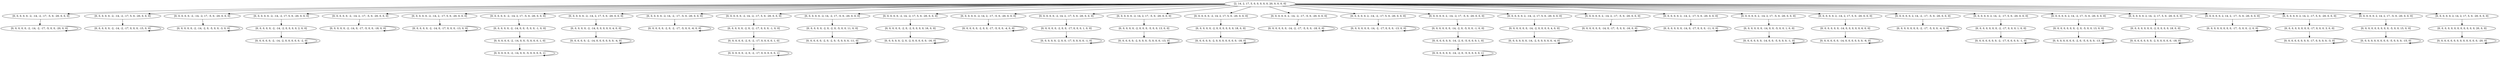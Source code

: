 digraph tree {
    "[2, 14, 2, 17, 5, 0, 0, 0, 0, 0, 20, 0, 0, 0, 0]";
    "[0, 0, 0, 0, 0, -2, -14, -2, -17, -5, 0, -20, 0, 0, 0]";
    "[0, 0, 0, 0, 0, -2, -14, -2, -17, -5, 0, 0, -20, 0, 0]";
    "[0, 0, 0, 0, 0, -2, -14, -2, -17, -5, 0, 0, -20, 0, 0]";
    "[0, 0, 0, 0, 0, -2, -14, -2, -17, 5, 0, -20, 0, 0, 0]";
    "[0, 0, 0, 0, 0, -2, -14, -2, -17, 0, 0, 0, -15, 0, 0]";
    "[0, 0, 0, 0, 0, -2, -14, -2, -17, 0, 0, 0, -15, 0, 0]";
    "[0, 0, 0, 0, 0, -2, -14, -2, 17, -5, 0, -20, 0, 0, 0]";
    "[0, 0, 0, 0, 0, -2, -14, -2, 0, -5, 0, 0, -3, 0, 0]";
    "[0, 0, 0, 0, 0, -2, -14, -2, 0, -5, 0, 0, -3, 0, 0]";
    "[0, 0, 0, 0, 0, -2, -14, -2, 17, 5, 0, -20, 0, 0, 0]";
    "[0, 0, 0, 0, 0, -2, -14, -2, 0, 0, 0, 0, 2, 0, 0]";
    "[0, 0, 0, 0, 0, -2, -14, -2, 0, 0, 0, 0, 0, -2, 0]";
    "[0, 0, 0, 0, 0, -2, -14, -2, 0, 0, 0, 0, 0, -2, 0]";
    "[0, 0, 0, 0, 0, -2, -14, 2, -17, -5, 0, -20, 0, 0, 0]";
    "[0, 0, 0, 0, 0, -2, -14, 0, -17, -5, 0, 0, -18, 0, 0]";
    "[0, 0, 0, 0, 0, -2, -14, 0, -17, -5, 0, 0, -18, 0, 0]";
    "[0, 0, 0, 0, 0, -2, -14, 2, -17, 5, 0, -20, 0, 0, 0]";
    "[0, 0, 0, 0, 0, -2, -14, 0, -17, 0, 0, 0, -13, 0, 0]";
    "[0, 0, 0, 0, 0, -2, -14, 0, -17, 0, 0, 0, -13, 0, 0]";
    "[0, 0, 0, 0, 0, -2, -14, 2, 17, -5, 0, -20, 0, 0, 0]";
    "[0, 0, 0, 0, 0, -2, -14, 0, 0, -5, 0, 0, -1, 0, 0]";
    "[0, 0, 0, 0, 0, -2, -14, 0, 0, -5, 0, 0, 0, 1, 0]";
    "[0, 0, 0, 0, 0, -2, -14, 0, 0, -5, 0, 0, 0, 0, 1]";
    "[0, 0, 0, 0, 0, -2, -14, 0, 0, -5, 0, 0, 0, 0, 1]";
    "[0, 0, 0, 0, 0, -2, -14, 2, 17, 5, 0, -20, 0, 0, 0]";
    "[0, 0, 0, 0, 0, -2, -14, 0, 0, 0, 0, 0, 4, 0, 0]";
    "[0, 0, 0, 0, 0, -2, -14, 0, 0, 0, 0, 0, 0, -4, 0]";
    "[0, 0, 0, 0, 0, -2, -14, 0, 0, 0, 0, 0, 0, -4, 0]";
    "[0, 0, 0, 0, 0, -2, 14, -2, -17, -5, 0, -20, 0, 0, 0]";
    "[0, 0, 0, 0, 0, -2, 0, -2, -17, -5, 0, 0, -6, 0, 0]";
    "[0, 0, 0, 0, 0, -2, 0, -2, -17, -5, 0, 0, -6, 0, 0]";
    "[0, 0, 0, 0, 0, -2, 14, -2, -17, 5, 0, -20, 0, 0, 0]";
    "[0, 0, 0, 0, 0, -2, 0, -2, -17, 0, 0, 0, -1, 0, 0]";
    "[0, 0, 0, 0, 0, -2, 0, -2, -17, 0, 0, 0, 0, 1, 0]";
    "[0, 0, 0, 0, 0, -2, 0, -2, -17, 0, 0, 0, 0, 0, 1]";
    "[0, 0, 0, 0, 0, -2, 0, -2, -17, 0, 0, 0, 0, 0, 1]";
    "[0, 0, 0, 0, 0, -2, 14, -2, 17, -5, 0, -20, 0, 0, 0]";
    "[0, 0, 0, 0, 0, -2, 0, -2, 0, -5, 0, 0, 11, 0, 0]";
    "[0, 0, 0, 0, 0, -2, 0, -2, 0, -5, 0, 0, 0, -11, 0]";
    "[0, 0, 0, 0, 0, -2, 0, -2, 0, -5, 0, 0, 0, -11, 0]";
    "[0, 0, 0, 0, 0, -2, 14, -2, 17, 5, 0, -20, 0, 0, 0]";
    "[0, 0, 0, 0, 0, -2, 0, -2, 0, 0, 0, 0, 16, 0, 0]";
    "[0, 0, 0, 0, 0, -2, 0, -2, 0, 0, 0, 0, 0, -16, 0]";
    "[0, 0, 0, 0, 0, -2, 0, -2, 0, 0, 0, 0, 0, -16, 0]";
    "[0, 0, 0, 0, 0, -2, 14, 2, -17, -5, 0, -20, 0, 0, 0]";
    "[0, 0, 0, 0, 0, -2, 0, 0, -17, -5, 0, 0, -4, 0, 0]";
    "[0, 0, 0, 0, 0, -2, 0, 0, -17, -5, 0, 0, -4, 0, 0]";
    "[0, 0, 0, 0, 0, -2, 14, 2, -17, 5, 0, -20, 0, 0, 0]";
    "[0, 0, 0, 0, 0, -2, 0, 0, -17, 0, 0, 0, 1, 0, 0]";
    "[0, 0, 0, 0, 0, -2, 0, 0, -17, 0, 0, 0, 0, -1, 0]";
    "[0, 0, 0, 0, 0, -2, 0, 0, -17, 0, 0, 0, 0, -1, 0]";
    "[0, 0, 0, 0, 0, -2, 14, 2, 17, -5, 0, -20, 0, 0, 0]";
    "[0, 0, 0, 0, 0, -2, 0, 0, 0, -5, 0, 0, 13, 0, 0]";
    "[0, 0, 0, 0, 0, -2, 0, 0, 0, -5, 0, 0, 0, -13, 0]";
    "[0, 0, 0, 0, 0, -2, 0, 0, 0, -5, 0, 0, 0, -13, 0]";
    "[0, 0, 0, 0, 0, -2, 14, 2, 17, 5, 0, -20, 0, 0, 0]";
    "[0, 0, 0, 0, 0, -2, 0, 0, 0, 0, 0, 0, 18, 0, 0]";
    "[0, 0, 0, 0, 0, -2, 0, 0, 0, 0, 0, 0, 0, -18, 0]";
    "[0, 0, 0, 0, 0, -2, 0, 0, 0, 0, 0, 0, 0, -18, 0]";
    "[0, 0, 0, 0, 0, 2, -14, -2, -17, -5, 0, -20, 0, 0, 0]";
    "[0, 0, 0, 0, 0, 0, -14, -2, -17, -5, 0, 0, -18, 0, 0]";
    "[0, 0, 0, 0, 0, 0, -14, -2, -17, -5, 0, 0, -18, 0, 0]";
    "[0, 0, 0, 0, 0, 2, -14, -2, -17, 5, 0, -20, 0, 0, 0]";
    "[0, 0, 0, 0, 0, 0, -14, -2, -17, 0, 0, 0, -13, 0, 0]";
    "[0, 0, 0, 0, 0, 0, -14, -2, -17, 0, 0, 0, -13, 0, 0]";
    "[0, 0, 0, 0, 0, 2, -14, -2, 17, -5, 0, -20, 0, 0, 0]";
    "[0, 0, 0, 0, 0, 0, -14, -2, 0, -5, 0, 0, -1, 0, 0]";
    "[0, 0, 0, 0, 0, 0, -14, -2, 0, -5, 0, 0, 0, 1, 0]";
    "[0, 0, 0, 0, 0, 0, -14, -2, 0, -5, 0, 0, 0, 0, 1]";
    "[0, 0, 0, 0, 0, 0, -14, -2, 0, -5, 0, 0, 0, 0, 1]";
    "[0, 0, 0, 0, 0, 2, -14, -2, 17, 5, 0, -20, 0, 0, 0]";
    "[0, 0, 0, 0, 0, 0, -14, -2, 0, 0, 0, 0, 4, 0, 0]";
    "[0, 0, 0, 0, 0, 0, -14, -2, 0, 0, 0, 0, 0, -4, 0]";
    "[0, 0, 0, 0, 0, 0, -14, -2, 0, 0, 0, 0, 0, -4, 0]";
    "[0, 0, 0, 0, 0, 2, -14, 2, -17, -5, 0, -20, 0, 0, 0]";
    "[0, 0, 0, 0, 0, 0, -14, 0, -17, -5, 0, 0, -16, 0, 0]";
    "[0, 0, 0, 0, 0, 0, -14, 0, -17, -5, 0, 0, -16, 0, 0]";
    "[0, 0, 0, 0, 0, 2, -14, 2, -17, 5, 0, -20, 0, 0, 0]";
    "[0, 0, 0, 0, 0, 0, -14, 0, -17, 0, 0, 0, -11, 0, 0]";
    "[0, 0, 0, 0, 0, 0, -14, 0, -17, 0, 0, 0, -11, 0, 0]";
    "[0, 0, 0, 0, 0, 2, -14, 2, 17, -5, 0, -20, 0, 0, 0]";
    "[0, 0, 0, 0, 0, 0, -14, 0, 0, -5, 0, 0, 1, 0, 0]";
    "[0, 0, 0, 0, 0, 0, -14, 0, 0, -5, 0, 0, 0, -1, 0]";
    "[0, 0, 0, 0, 0, 0, -14, 0, 0, -5, 0, 0, 0, -1, 0]";
    "[0, 0, 0, 0, 0, 2, -14, 2, 17, 5, 0, -20, 0, 0, 0]";
    "[0, 0, 0, 0, 0, 0, -14, 0, 0, 0, 0, 0, 6, 0, 0]";
    "[0, 0, 0, 0, 0, 0, -14, 0, 0, 0, 0, 0, 0, -6, 0]";
    "[0, 0, 0, 0, 0, 0, -14, 0, 0, 0, 0, 0, 0, -6, 0]";
    "[0, 0, 0, 0, 0, 2, 14, -2, -17, -5, 0, -20, 0, 0, 0]";
    "[0, 0, 0, 0, 0, 0, 0, -2, -17, -5, 0, 0, -4, 0, 0]";
    "[0, 0, 0, 0, 0, 0, 0, -2, -17, -5, 0, 0, -4, 0, 0]";
    "[0, 0, 0, 0, 0, 2, 14, -2, -17, 5, 0, -20, 0, 0, 0]";
    "[0, 0, 0, 0, 0, 0, 0, -2, -17, 0, 0, 0, 1, 0, 0]";
    "[0, 0, 0, 0, 0, 0, 0, -2, -17, 0, 0, 0, 0, -1, 0]";
    "[0, 0, 0, 0, 0, 0, 0, -2, -17, 0, 0, 0, 0, -1, 0]";
    "[0, 0, 0, 0, 0, 2, 14, -2, 17, -5, 0, -20, 0, 0, 0]";
    "[0, 0, 0, 0, 0, 0, 0, -2, 0, -5, 0, 0, 13, 0, 0]";
    "[0, 0, 0, 0, 0, 0, 0, -2, 0, -5, 0, 0, 0, -13, 0]";
    "[0, 0, 0, 0, 0, 0, 0, -2, 0, -5, 0, 0, 0, -13, 0]";
    "[0, 0, 0, 0, 0, 2, 14, -2, 17, 5, 0, -20, 0, 0, 0]";
    "[0, 0, 0, 0, 0, 0, 0, -2, 0, 0, 0, 0, 18, 0, 0]";
    "[0, 0, 0, 0, 0, 0, 0, -2, 0, 0, 0, 0, 0, -18, 0]";
    "[0, 0, 0, 0, 0, 0, 0, -2, 0, 0, 0, 0, 0, -18, 0]";
    "[0, 0, 0, 0, 0, 2, 14, 2, -17, -5, 0, -20, 0, 0, 0]";
    "[0, 0, 0, 0, 0, 0, 0, 0, -17, -5, 0, 0, -2, 0, 0]";
    "[0, 0, 0, 0, 0, 0, 0, 0, -17, -5, 0, 0, -2, 0, 0]";
    "[0, 0, 0, 0, 0, 2, 14, 2, -17, 5, 0, -20, 0, 0, 0]";
    "[0, 0, 0, 0, 0, 0, 0, 0, -17, 0, 0, 0, 3, 0, 0]";
    "[0, 0, 0, 0, 0, 0, 0, 0, -17, 0, 0, 0, 0, -3, 0]";
    "[0, 0, 0, 0, 0, 0, 0, 0, -17, 0, 0, 0, 0, -3, 0]";
    "[0, 0, 0, 0, 0, 2, 14, 2, 17, -5, 0, -20, 0, 0, 0]";
    "[0, 0, 0, 0, 0, 0, 0, 0, 0, -5, 0, 0, 15, 0, 0]";
    "[0, 0, 0, 0, 0, 0, 0, 0, 0, -5, 0, 0, 0, -15, 0]";
    "[0, 0, 0, 0, 0, 0, 0, 0, 0, -5, 0, 0, 0, -15, 0]";
    "[0, 0, 0, 0, 0, 2, 14, 2, 17, 5, 0, -20, 0, 0, 0]";
    "[0, 0, 0, 0, 0, 0, 0, 0, 0, 0, 0, 0, 20, 0, 0]";
    "[0, 0, 0, 0, 0, 0, 0, 0, 0, 0, 0, 0, 0, -20, 0]";
    "[0, 0, 0, 0, 0, 0, 0, 0, 0, 0, 0, 0, 0, -20, 0]";
    "[2, 14, 2, 17, 5, 0, 0, 0, 0, 0, 20, 0, 0, 0, 0]" -> "[0, 0, 0, 0, 0, -2, -14, -2, -17, -5, 0, -20, 0, 0, 0]";
    "[2, 14, 2, 17, 5, 0, 0, 0, 0, 0, 20, 0, 0, 0, 0]" -> "[0, 0, 0, 0, 0, -2, -14, -2, -17, 5, 0, -20, 0, 0, 0]";
    "[2, 14, 2, 17, 5, 0, 0, 0, 0, 0, 20, 0, 0, 0, 0]" -> "[0, 0, 0, 0, 0, -2, -14, -2, 17, -5, 0, -20, 0, 0, 0]";
    "[2, 14, 2, 17, 5, 0, 0, 0, 0, 0, 20, 0, 0, 0, 0]" -> "[0, 0, 0, 0, 0, -2, -14, -2, 17, 5, 0, -20, 0, 0, 0]";
    "[2, 14, 2, 17, 5, 0, 0, 0, 0, 0, 20, 0, 0, 0, 0]" -> "[0, 0, 0, 0, 0, -2, -14, 2, -17, -5, 0, -20, 0, 0, 0]";
    "[2, 14, 2, 17, 5, 0, 0, 0, 0, 0, 20, 0, 0, 0, 0]" -> "[0, 0, 0, 0, 0, -2, -14, 2, -17, 5, 0, -20, 0, 0, 0]";
    "[2, 14, 2, 17, 5, 0, 0, 0, 0, 0, 20, 0, 0, 0, 0]" -> "[0, 0, 0, 0, 0, -2, -14, 2, 17, -5, 0, -20, 0, 0, 0]";
    "[2, 14, 2, 17, 5, 0, 0, 0, 0, 0, 20, 0, 0, 0, 0]" -> "[0, 0, 0, 0, 0, -2, -14, 2, 17, 5, 0, -20, 0, 0, 0]";
    "[2, 14, 2, 17, 5, 0, 0, 0, 0, 0, 20, 0, 0, 0, 0]" -> "[0, 0, 0, 0, 0, -2, 14, -2, -17, -5, 0, -20, 0, 0, 0]";
    "[2, 14, 2, 17, 5, 0, 0, 0, 0, 0, 20, 0, 0, 0, 0]" -> "[0, 0, 0, 0, 0, -2, 14, -2, -17, 5, 0, -20, 0, 0, 0]";
    "[2, 14, 2, 17, 5, 0, 0, 0, 0, 0, 20, 0, 0, 0, 0]" -> "[0, 0, 0, 0, 0, -2, 14, -2, 17, -5, 0, -20, 0, 0, 0]";
    "[2, 14, 2, 17, 5, 0, 0, 0, 0, 0, 20, 0, 0, 0, 0]" -> "[0, 0, 0, 0, 0, -2, 14, -2, 17, 5, 0, -20, 0, 0, 0]";
    "[2, 14, 2, 17, 5, 0, 0, 0, 0, 0, 20, 0, 0, 0, 0]" -> "[0, 0, 0, 0, 0, -2, 14, 2, -17, -5, 0, -20, 0, 0, 0]";
    "[2, 14, 2, 17, 5, 0, 0, 0, 0, 0, 20, 0, 0, 0, 0]" -> "[0, 0, 0, 0, 0, -2, 14, 2, -17, 5, 0, -20, 0, 0, 0]";
    "[2, 14, 2, 17, 5, 0, 0, 0, 0, 0, 20, 0, 0, 0, 0]" -> "[0, 0, 0, 0, 0, -2, 14, 2, 17, -5, 0, -20, 0, 0, 0]";
    "[2, 14, 2, 17, 5, 0, 0, 0, 0, 0, 20, 0, 0, 0, 0]" -> "[0, 0, 0, 0, 0, -2, 14, 2, 17, 5, 0, -20, 0, 0, 0]";
    "[2, 14, 2, 17, 5, 0, 0, 0, 0, 0, 20, 0, 0, 0, 0]" -> "[0, 0, 0, 0, 0, 2, -14, -2, -17, -5, 0, -20, 0, 0, 0]";
    "[2, 14, 2, 17, 5, 0, 0, 0, 0, 0, 20, 0, 0, 0, 0]" -> "[0, 0, 0, 0, 0, 2, -14, -2, -17, 5, 0, -20, 0, 0, 0]";
    "[2, 14, 2, 17, 5, 0, 0, 0, 0, 0, 20, 0, 0, 0, 0]" -> "[0, 0, 0, 0, 0, 2, -14, -2, 17, -5, 0, -20, 0, 0, 0]";
    "[2, 14, 2, 17, 5, 0, 0, 0, 0, 0, 20, 0, 0, 0, 0]" -> "[0, 0, 0, 0, 0, 2, -14, -2, 17, 5, 0, -20, 0, 0, 0]";
    "[2, 14, 2, 17, 5, 0, 0, 0, 0, 0, 20, 0, 0, 0, 0]" -> "[0, 0, 0, 0, 0, 2, -14, 2, -17, -5, 0, -20, 0, 0, 0]";
    "[2, 14, 2, 17, 5, 0, 0, 0, 0, 0, 20, 0, 0, 0, 0]" -> "[0, 0, 0, 0, 0, 2, -14, 2, -17, 5, 0, -20, 0, 0, 0]";
    "[2, 14, 2, 17, 5, 0, 0, 0, 0, 0, 20, 0, 0, 0, 0]" -> "[0, 0, 0, 0, 0, 2, -14, 2, 17, -5, 0, -20, 0, 0, 0]";
    "[2, 14, 2, 17, 5, 0, 0, 0, 0, 0, 20, 0, 0, 0, 0]" -> "[0, 0, 0, 0, 0, 2, -14, 2, 17, 5, 0, -20, 0, 0, 0]";
    "[2, 14, 2, 17, 5, 0, 0, 0, 0, 0, 20, 0, 0, 0, 0]" -> "[0, 0, 0, 0, 0, 2, 14, -2, -17, -5, 0, -20, 0, 0, 0]";
    "[2, 14, 2, 17, 5, 0, 0, 0, 0, 0, 20, 0, 0, 0, 0]" -> "[0, 0, 0, 0, 0, 2, 14, -2, -17, 5, 0, -20, 0, 0, 0]";
    "[2, 14, 2, 17, 5, 0, 0, 0, 0, 0, 20, 0, 0, 0, 0]" -> "[0, 0, 0, 0, 0, 2, 14, -2, 17, -5, 0, -20, 0, 0, 0]";
    "[2, 14, 2, 17, 5, 0, 0, 0, 0, 0, 20, 0, 0, 0, 0]" -> "[0, 0, 0, 0, 0, 2, 14, -2, 17, 5, 0, -20, 0, 0, 0]";
    "[2, 14, 2, 17, 5, 0, 0, 0, 0, 0, 20, 0, 0, 0, 0]" -> "[0, 0, 0, 0, 0, 2, 14, 2, -17, -5, 0, -20, 0, 0, 0]";
    "[2, 14, 2, 17, 5, 0, 0, 0, 0, 0, 20, 0, 0, 0, 0]" -> "[0, 0, 0, 0, 0, 2, 14, 2, -17, 5, 0, -20, 0, 0, 0]";
    "[2, 14, 2, 17, 5, 0, 0, 0, 0, 0, 20, 0, 0, 0, 0]" -> "[0, 0, 0, 0, 0, 2, 14, 2, 17, -5, 0, -20, 0, 0, 0]";
    "[2, 14, 2, 17, 5, 0, 0, 0, 0, 0, 20, 0, 0, 0, 0]" -> "[0, 0, 0, 0, 0, 2, 14, 2, 17, 5, 0, -20, 0, 0, 0]";
    "[0, 0, 0, 0, 0, -2, -14, -2, -17, -5, 0, -20, 0, 0, 0]" -> "[0, 0, 0, 0, 0, -2, -14, -2, -17, -5, 0, 0, -20, 0, 0]";
    "[0, 0, 0, 0, 0, -2, -14, -2, -17, -5, 0, 0, -20, 0, 0]" -> "[0, 0, 0, 0, 0, -2, -14, -2, -17, -5, 0, 0, -20, 0, 0]";
    "[0, 0, 0, 0, 0, -2, -14, -2, -17, 5, 0, -20, 0, 0, 0]" -> "[0, 0, 0, 0, 0, -2, -14, -2, -17, 0, 0, 0, -15, 0, 0]";
    "[0, 0, 0, 0, 0, -2, -14, -2, -17, 0, 0, 0, -15, 0, 0]" -> "[0, 0, 0, 0, 0, -2, -14, -2, -17, 0, 0, 0, -15, 0, 0]";
    "[0, 0, 0, 0, 0, -2, -14, -2, 17, -5, 0, -20, 0, 0, 0]" -> "[0, 0, 0, 0, 0, -2, -14, -2, 0, -5, 0, 0, -3, 0, 0]";
    "[0, 0, 0, 0, 0, -2, -14, -2, 0, -5, 0, 0, -3, 0, 0]" -> "[0, 0, 0, 0, 0, -2, -14, -2, 0, -5, 0, 0, -3, 0, 0]";
    "[0, 0, 0, 0, 0, -2, -14, -2, 17, 5, 0, -20, 0, 0, 0]" -> "[0, 0, 0, 0, 0, -2, -14, -2, 0, 0, 0, 0, 2, 0, 0]";
    "[0, 0, 0, 0, 0, -2, -14, -2, 0, 0, 0, 0, 2, 0, 0]" -> "[0, 0, 0, 0, 0, -2, -14, -2, 0, 0, 0, 0, 0, -2, 0]";
    "[0, 0, 0, 0, 0, -2, -14, -2, 0, 0, 0, 0, 0, -2, 0]" -> "[0, 0, 0, 0, 0, -2, -14, -2, 0, 0, 0, 0, 0, -2, 0]";
    "[0, 0, 0, 0, 0, -2, -14, 2, -17, -5, 0, -20, 0, 0, 0]" -> "[0, 0, 0, 0, 0, -2, -14, 0, -17, -5, 0, 0, -18, 0, 0]";
    "[0, 0, 0, 0, 0, -2, -14, 0, -17, -5, 0, 0, -18, 0, 0]" -> "[0, 0, 0, 0, 0, -2, -14, 0, -17, -5, 0, 0, -18, 0, 0]";
    "[0, 0, 0, 0, 0, -2, -14, 2, -17, 5, 0, -20, 0, 0, 0]" -> "[0, 0, 0, 0, 0, -2, -14, 0, -17, 0, 0, 0, -13, 0, 0]";
    "[0, 0, 0, 0, 0, -2, -14, 0, -17, 0, 0, 0, -13, 0, 0]" -> "[0, 0, 0, 0, 0, -2, -14, 0, -17, 0, 0, 0, -13, 0, 0]";
    "[0, 0, 0, 0, 0, -2, -14, 2, 17, -5, 0, -20, 0, 0, 0]" -> "[0, 0, 0, 0, 0, -2, -14, 0, 0, -5, 0, 0, -1, 0, 0]";
    "[0, 0, 0, 0, 0, -2, -14, 0, 0, -5, 0, 0, -1, 0, 0]" -> "[0, 0, 0, 0, 0, -2, -14, 0, 0, -5, 0, 0, 0, 1, 0]";
    "[0, 0, 0, 0, 0, -2, -14, 0, 0, -5, 0, 0, 0, 1, 0]" -> "[0, 0, 0, 0, 0, -2, -14, 0, 0, -5, 0, 0, 0, 0, 1]";
    "[0, 0, 0, 0, 0, -2, -14, 0, 0, -5, 0, 0, 0, 0, 1]" -> "[0, 0, 0, 0, 0, -2, -14, 0, 0, -5, 0, 0, 0, 0, 1]";
    "[0, 0, 0, 0, 0, -2, -14, 2, 17, 5, 0, -20, 0, 0, 0]" -> "[0, 0, 0, 0, 0, -2, -14, 0, 0, 0, 0, 0, 4, 0, 0]";
    "[0, 0, 0, 0, 0, -2, -14, 0, 0, 0, 0, 0, 4, 0, 0]" -> "[0, 0, 0, 0, 0, -2, -14, 0, 0, 0, 0, 0, 0, -4, 0]";
    "[0, 0, 0, 0, 0, -2, -14, 0, 0, 0, 0, 0, 0, -4, 0]" -> "[0, 0, 0, 0, 0, -2, -14, 0, 0, 0, 0, 0, 0, -4, 0]";
    "[0, 0, 0, 0, 0, -2, 14, -2, -17, -5, 0, -20, 0, 0, 0]" -> "[0, 0, 0, 0, 0, -2, 0, -2, -17, -5, 0, 0, -6, 0, 0]";
    "[0, 0, 0, 0, 0, -2, 0, -2, -17, -5, 0, 0, -6, 0, 0]" -> "[0, 0, 0, 0, 0, -2, 0, -2, -17, -5, 0, 0, -6, 0, 0]";
    "[0, 0, 0, 0, 0, -2, 14, -2, -17, 5, 0, -20, 0, 0, 0]" -> "[0, 0, 0, 0, 0, -2, 0, -2, -17, 0, 0, 0, -1, 0, 0]";
    "[0, 0, 0, 0, 0, -2, 0, -2, -17, 0, 0, 0, -1, 0, 0]" -> "[0, 0, 0, 0, 0, -2, 0, -2, -17, 0, 0, 0, 0, 1, 0]";
    "[0, 0, 0, 0, 0, -2, 0, -2, -17, 0, 0, 0, 0, 1, 0]" -> "[0, 0, 0, 0, 0, -2, 0, -2, -17, 0, 0, 0, 0, 0, 1]";
    "[0, 0, 0, 0, 0, -2, 0, -2, -17, 0, 0, 0, 0, 0, 1]" -> "[0, 0, 0, 0, 0, -2, 0, -2, -17, 0, 0, 0, 0, 0, 1]";
    "[0, 0, 0, 0, 0, -2, 14, -2, 17, -5, 0, -20, 0, 0, 0]" -> "[0, 0, 0, 0, 0, -2, 0, -2, 0, -5, 0, 0, 11, 0, 0]";
    "[0, 0, 0, 0, 0, -2, 0, -2, 0, -5, 0, 0, 11, 0, 0]" -> "[0, 0, 0, 0, 0, -2, 0, -2, 0, -5, 0, 0, 0, -11, 0]";
    "[0, 0, 0, 0, 0, -2, 0, -2, 0, -5, 0, 0, 0, -11, 0]" -> "[0, 0, 0, 0, 0, -2, 0, -2, 0, -5, 0, 0, 0, -11, 0]";
    "[0, 0, 0, 0, 0, -2, 14, -2, 17, 5, 0, -20, 0, 0, 0]" -> "[0, 0, 0, 0, 0, -2, 0, -2, 0, 0, 0, 0, 16, 0, 0]";
    "[0, 0, 0, 0, 0, -2, 0, -2, 0, 0, 0, 0, 16, 0, 0]" -> "[0, 0, 0, 0, 0, -2, 0, -2, 0, 0, 0, 0, 0, -16, 0]";
    "[0, 0, 0, 0, 0, -2, 0, -2, 0, 0, 0, 0, 0, -16, 0]" -> "[0, 0, 0, 0, 0, -2, 0, -2, 0, 0, 0, 0, 0, -16, 0]";
    "[0, 0, 0, 0, 0, -2, 14, 2, -17, -5, 0, -20, 0, 0, 0]" -> "[0, 0, 0, 0, 0, -2, 0, 0, -17, -5, 0, 0, -4, 0, 0]";
    "[0, 0, 0, 0, 0, -2, 0, 0, -17, -5, 0, 0, -4, 0, 0]" -> "[0, 0, 0, 0, 0, -2, 0, 0, -17, -5, 0, 0, -4, 0, 0]";
    "[0, 0, 0, 0, 0, -2, 14, 2, -17, 5, 0, -20, 0, 0, 0]" -> "[0, 0, 0, 0, 0, -2, 0, 0, -17, 0, 0, 0, 1, 0, 0]";
    "[0, 0, 0, 0, 0, -2, 0, 0, -17, 0, 0, 0, 1, 0, 0]" -> "[0, 0, 0, 0, 0, -2, 0, 0, -17, 0, 0, 0, 0, -1, 0]";
    "[0, 0, 0, 0, 0, -2, 0, 0, -17, 0, 0, 0, 0, -1, 0]" -> "[0, 0, 0, 0, 0, -2, 0, 0, -17, 0, 0, 0, 0, -1, 0]";
    "[0, 0, 0, 0, 0, -2, 14, 2, 17, -5, 0, -20, 0, 0, 0]" -> "[0, 0, 0, 0, 0, -2, 0, 0, 0, -5, 0, 0, 13, 0, 0]";
    "[0, 0, 0, 0, 0, -2, 0, 0, 0, -5, 0, 0, 13, 0, 0]" -> "[0, 0, 0, 0, 0, -2, 0, 0, 0, -5, 0, 0, 0, -13, 0]";
    "[0, 0, 0, 0, 0, -2, 0, 0, 0, -5, 0, 0, 0, -13, 0]" -> "[0, 0, 0, 0, 0, -2, 0, 0, 0, -5, 0, 0, 0, -13, 0]";
    "[0, 0, 0, 0, 0, -2, 14, 2, 17, 5, 0, -20, 0, 0, 0]" -> "[0, 0, 0, 0, 0, -2, 0, 0, 0, 0, 0, 0, 18, 0, 0]";
    "[0, 0, 0, 0, 0, -2, 0, 0, 0, 0, 0, 0, 18, 0, 0]" -> "[0, 0, 0, 0, 0, -2, 0, 0, 0, 0, 0, 0, 0, -18, 0]";
    "[0, 0, 0, 0, 0, -2, 0, 0, 0, 0, 0, 0, 0, -18, 0]" -> "[0, 0, 0, 0, 0, -2, 0, 0, 0, 0, 0, 0, 0, -18, 0]";
    "[0, 0, 0, 0, 0, 2, -14, -2, -17, -5, 0, -20, 0, 0, 0]" -> "[0, 0, 0, 0, 0, 0, -14, -2, -17, -5, 0, 0, -18, 0, 0]";
    "[0, 0, 0, 0, 0, 0, -14, -2, -17, -5, 0, 0, -18, 0, 0]" -> "[0, 0, 0, 0, 0, 0, -14, -2, -17, -5, 0, 0, -18, 0, 0]";
    "[0, 0, 0, 0, 0, 2, -14, -2, -17, 5, 0, -20, 0, 0, 0]" -> "[0, 0, 0, 0, 0, 0, -14, -2, -17, 0, 0, 0, -13, 0, 0]";
    "[0, 0, 0, 0, 0, 0, -14, -2, -17, 0, 0, 0, -13, 0, 0]" -> "[0, 0, 0, 0, 0, 0, -14, -2, -17, 0, 0, 0, -13, 0, 0]";
    "[0, 0, 0, 0, 0, 2, -14, -2, 17, -5, 0, -20, 0, 0, 0]" -> "[0, 0, 0, 0, 0, 0, -14, -2, 0, -5, 0, 0, -1, 0, 0]";
    "[0, 0, 0, 0, 0, 0, -14, -2, 0, -5, 0, 0, -1, 0, 0]" -> "[0, 0, 0, 0, 0, 0, -14, -2, 0, -5, 0, 0, 0, 1, 0]";
    "[0, 0, 0, 0, 0, 0, -14, -2, 0, -5, 0, 0, 0, 1, 0]" -> "[0, 0, 0, 0, 0, 0, -14, -2, 0, -5, 0, 0, 0, 0, 1]";
    "[0, 0, 0, 0, 0, 0, -14, -2, 0, -5, 0, 0, 0, 0, 1]" -> "[0, 0, 0, 0, 0, 0, -14, -2, 0, -5, 0, 0, 0, 0, 1]";
    "[0, 0, 0, 0, 0, 2, -14, -2, 17, 5, 0, -20, 0, 0, 0]" -> "[0, 0, 0, 0, 0, 0, -14, -2, 0, 0, 0, 0, 4, 0, 0]";
    "[0, 0, 0, 0, 0, 0, -14, -2, 0, 0, 0, 0, 4, 0, 0]" -> "[0, 0, 0, 0, 0, 0, -14, -2, 0, 0, 0, 0, 0, -4, 0]";
    "[0, 0, 0, 0, 0, 0, -14, -2, 0, 0, 0, 0, 0, -4, 0]" -> "[0, 0, 0, 0, 0, 0, -14, -2, 0, 0, 0, 0, 0, -4, 0]";
    "[0, 0, 0, 0, 0, 2, -14, 2, -17, -5, 0, -20, 0, 0, 0]" -> "[0, 0, 0, 0, 0, 0, -14, 0, -17, -5, 0, 0, -16, 0, 0]";
    "[0, 0, 0, 0, 0, 0, -14, 0, -17, -5, 0, 0, -16, 0, 0]" -> "[0, 0, 0, 0, 0, 0, -14, 0, -17, -5, 0, 0, -16, 0, 0]";
    "[0, 0, 0, 0, 0, 2, -14, 2, -17, 5, 0, -20, 0, 0, 0]" -> "[0, 0, 0, 0, 0, 0, -14, 0, -17, 0, 0, 0, -11, 0, 0]";
    "[0, 0, 0, 0, 0, 0, -14, 0, -17, 0, 0, 0, -11, 0, 0]" -> "[0, 0, 0, 0, 0, 0, -14, 0, -17, 0, 0, 0, -11, 0, 0]";
    "[0, 0, 0, 0, 0, 2, -14, 2, 17, -5, 0, -20, 0, 0, 0]" -> "[0, 0, 0, 0, 0, 0, -14, 0, 0, -5, 0, 0, 1, 0, 0]";
    "[0, 0, 0, 0, 0, 0, -14, 0, 0, -5, 0, 0, 1, 0, 0]" -> "[0, 0, 0, 0, 0, 0, -14, 0, 0, -5, 0, 0, 0, -1, 0]";
    "[0, 0, 0, 0, 0, 0, -14, 0, 0, -5, 0, 0, 0, -1, 0]" -> "[0, 0, 0, 0, 0, 0, -14, 0, 0, -5, 0, 0, 0, -1, 0]";
    "[0, 0, 0, 0, 0, 2, -14, 2, 17, 5, 0, -20, 0, 0, 0]" -> "[0, 0, 0, 0, 0, 0, -14, 0, 0, 0, 0, 0, 6, 0, 0]";
    "[0, 0, 0, 0, 0, 0, -14, 0, 0, 0, 0, 0, 6, 0, 0]" -> "[0, 0, 0, 0, 0, 0, -14, 0, 0, 0, 0, 0, 0, -6, 0]";
    "[0, 0, 0, 0, 0, 0, -14, 0, 0, 0, 0, 0, 0, -6, 0]" -> "[0, 0, 0, 0, 0, 0, -14, 0, 0, 0, 0, 0, 0, -6, 0]";
    "[0, 0, 0, 0, 0, 2, 14, -2, -17, -5, 0, -20, 0, 0, 0]" -> "[0, 0, 0, 0, 0, 0, 0, -2, -17, -5, 0, 0, -4, 0, 0]";
    "[0, 0, 0, 0, 0, 0, 0, -2, -17, -5, 0, 0, -4, 0, 0]" -> "[0, 0, 0, 0, 0, 0, 0, -2, -17, -5, 0, 0, -4, 0, 0]";
    "[0, 0, 0, 0, 0, 2, 14, -2, -17, 5, 0, -20, 0, 0, 0]" -> "[0, 0, 0, 0, 0, 0, 0, -2, -17, 0, 0, 0, 1, 0, 0]";
    "[0, 0, 0, 0, 0, 0, 0, -2, -17, 0, 0, 0, 1, 0, 0]" -> "[0, 0, 0, 0, 0, 0, 0, -2, -17, 0, 0, 0, 0, -1, 0]";
    "[0, 0, 0, 0, 0, 0, 0, -2, -17, 0, 0, 0, 0, -1, 0]" -> "[0, 0, 0, 0, 0, 0, 0, -2, -17, 0, 0, 0, 0, -1, 0]";
    "[0, 0, 0, 0, 0, 2, 14, -2, 17, -5, 0, -20, 0, 0, 0]" -> "[0, 0, 0, 0, 0, 0, 0, -2, 0, -5, 0, 0, 13, 0, 0]";
    "[0, 0, 0, 0, 0, 0, 0, -2, 0, -5, 0, 0, 13, 0, 0]" -> "[0, 0, 0, 0, 0, 0, 0, -2, 0, -5, 0, 0, 0, -13, 0]";
    "[0, 0, 0, 0, 0, 0, 0, -2, 0, -5, 0, 0, 0, -13, 0]" -> "[0, 0, 0, 0, 0, 0, 0, -2, 0, -5, 0, 0, 0, -13, 0]";
    "[0, 0, 0, 0, 0, 2, 14, -2, 17, 5, 0, -20, 0, 0, 0]" -> "[0, 0, 0, 0, 0, 0, 0, -2, 0, 0, 0, 0, 18, 0, 0]";
    "[0, 0, 0, 0, 0, 0, 0, -2, 0, 0, 0, 0, 18, 0, 0]" -> "[0, 0, 0, 0, 0, 0, 0, -2, 0, 0, 0, 0, 0, -18, 0]";
    "[0, 0, 0, 0, 0, 0, 0, -2, 0, 0, 0, 0, 0, -18, 0]" -> "[0, 0, 0, 0, 0, 0, 0, -2, 0, 0, 0, 0, 0, -18, 0]";
    "[0, 0, 0, 0, 0, 2, 14, 2, -17, -5, 0, -20, 0, 0, 0]" -> "[0, 0, 0, 0, 0, 0, 0, 0, -17, -5, 0, 0, -2, 0, 0]";
    "[0, 0, 0, 0, 0, 0, 0, 0, -17, -5, 0, 0, -2, 0, 0]" -> "[0, 0, 0, 0, 0, 0, 0, 0, -17, -5, 0, 0, -2, 0, 0]";
    "[0, 0, 0, 0, 0, 2, 14, 2, -17, 5, 0, -20, 0, 0, 0]" -> "[0, 0, 0, 0, 0, 0, 0, 0, -17, 0, 0, 0, 3, 0, 0]";
    "[0, 0, 0, 0, 0, 0, 0, 0, -17, 0, 0, 0, 3, 0, 0]" -> "[0, 0, 0, 0, 0, 0, 0, 0, -17, 0, 0, 0, 0, -3, 0]";
    "[0, 0, 0, 0, 0, 0, 0, 0, -17, 0, 0, 0, 0, -3, 0]" -> "[0, 0, 0, 0, 0, 0, 0, 0, -17, 0, 0, 0, 0, -3, 0]";
    "[0, 0, 0, 0, 0, 2, 14, 2, 17, -5, 0, -20, 0, 0, 0]" -> "[0, 0, 0, 0, 0, 0, 0, 0, 0, -5, 0, 0, 15, 0, 0]";
    "[0, 0, 0, 0, 0, 0, 0, 0, 0, -5, 0, 0, 15, 0, 0]" -> "[0, 0, 0, 0, 0, 0, 0, 0, 0, -5, 0, 0, 0, -15, 0]";
    "[0, 0, 0, 0, 0, 0, 0, 0, 0, -5, 0, 0, 0, -15, 0]" -> "[0, 0, 0, 0, 0, 0, 0, 0, 0, -5, 0, 0, 0, -15, 0]";
    "[0, 0, 0, 0, 0, 2, 14, 2, 17, 5, 0, -20, 0, 0, 0]" -> "[0, 0, 0, 0, 0, 0, 0, 0, 0, 0, 0, 0, 20, 0, 0]";
    "[0, 0, 0, 0, 0, 0, 0, 0, 0, 0, 0, 0, 20, 0, 0]" -> "[0, 0, 0, 0, 0, 0, 0, 0, 0, 0, 0, 0, 0, -20, 0]";
    "[0, 0, 0, 0, 0, 0, 0, 0, 0, 0, 0, 0, 0, -20, 0]" -> "[0, 0, 0, 0, 0, 0, 0, 0, 0, 0, 0, 0, 0, -20, 0]";
}
